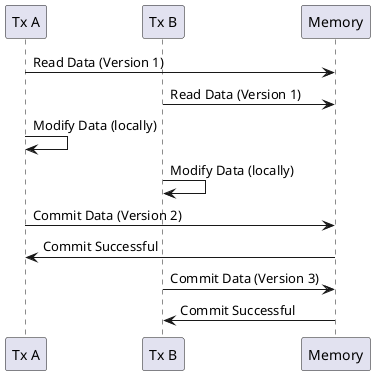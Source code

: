 @startuml

participant "Tx A" as A
participant "Tx B" as B
participant "Memory" as DB

A -> DB: Read Data (Version 1)
B -> DB: Read Data (Version 1)
A -> A: Modify Data (locally)
B -> B: Modify Data (locally)
A -> DB: Commit Data (Version 2)
DB -> A: Commit Successful
B -> DB: Commit Data (Version 3)
DB -> B: Commit Successful

@enduml
